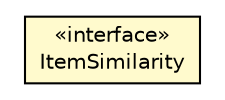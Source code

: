 #!/usr/local/bin/dot
#
# Class diagram 
# Generated by UMLGraph version 5.2 (http://www.umlgraph.org/)
#

digraph G {
	edge [fontname="Helvetica",fontsize=10,labelfontname="Helvetica",labelfontsize=10];
	node [fontname="Helvetica",fontsize=10,shape=plaintext];
	nodesep=0.25;
	ranksep=0.5;
	// com.isnotworking.recfwk.model.ItemSimilarity
	c430 [label=<<table title="com.isnotworking.recfwk.model.ItemSimilarity" border="0" cellborder="1" cellspacing="0" cellpadding="2" port="p" bgcolor="lemonChiffon" href="./ItemSimilarity.html">
		<tr><td><table border="0" cellspacing="0" cellpadding="1">
<tr><td align="center" balign="center"> &#171;interface&#187; </td></tr>
<tr><td align="center" balign="center"> ItemSimilarity </td></tr>
		</table></td></tr>
		</table>>, fontname="Helvetica", fontcolor="black", fontsize=10.0];
}

